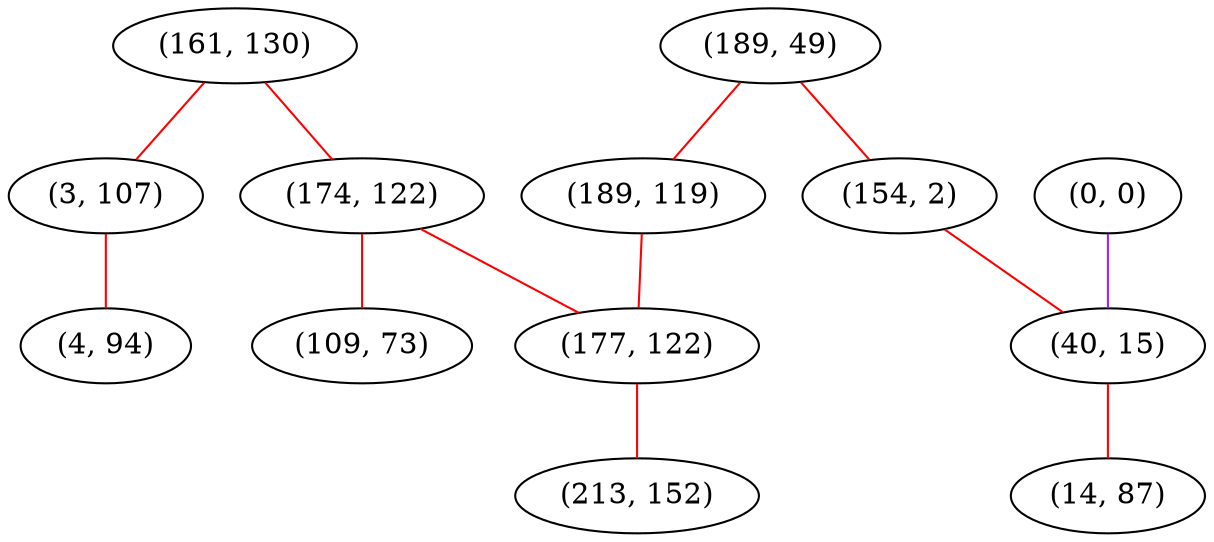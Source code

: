 graph "" {
"(161, 130)";
"(189, 49)";
"(0, 0)";
"(3, 107)";
"(154, 2)";
"(174, 122)";
"(40, 15)";
"(189, 119)";
"(177, 122)";
"(109, 73)";
"(14, 87)";
"(4, 94)";
"(213, 152)";
"(161, 130)" -- "(174, 122)"  [color=red, key=0, weight=1];
"(161, 130)" -- "(3, 107)"  [color=red, key=0, weight=1];
"(189, 49)" -- "(189, 119)"  [color=red, key=0, weight=1];
"(189, 49)" -- "(154, 2)"  [color=red, key=0, weight=1];
"(0, 0)" -- "(40, 15)"  [color=purple, key=0, weight=4];
"(3, 107)" -- "(4, 94)"  [color=red, key=0, weight=1];
"(154, 2)" -- "(40, 15)"  [color=red, key=0, weight=1];
"(174, 122)" -- "(177, 122)"  [color=red, key=0, weight=1];
"(174, 122)" -- "(109, 73)"  [color=red, key=0, weight=1];
"(40, 15)" -- "(14, 87)"  [color=red, key=0, weight=1];
"(189, 119)" -- "(177, 122)"  [color=red, key=0, weight=1];
"(177, 122)" -- "(213, 152)"  [color=red, key=0, weight=1];
}
